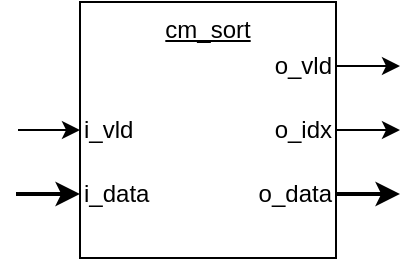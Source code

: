 <mxfile version="21.6.5" type="device">
  <diagram name="Page-1" id="hbk3G82xcq_aO88PHi2Z">
    <mxGraphModel dx="277" dy="419" grid="1" gridSize="8" guides="1" tooltips="1" connect="1" arrows="1" fold="1" page="1" pageScale="1" pageWidth="2560" pageHeight="1440" math="0" shadow="0">
      <root>
        <mxCell id="0" />
        <mxCell id="1" parent="0" />
        <mxCell id="T4b2zqATLYc1FD9dL-10-1" value="cm_sort" style="rounded=0;whiteSpace=wrap;html=1;verticalAlign=top;fontStyle=4" parent="1" vertex="1">
          <mxGeometry x="64" y="32" width="128" height="128" as="geometry" />
        </mxCell>
        <mxCell id="T4b2zqATLYc1FD9dL-10-3" style="edgeStyle=orthogonalEdgeStyle;rounded=0;orthogonalLoop=1;jettySize=auto;html=1;entryX=0;entryY=0.5;entryDx=0;entryDy=0;strokeWidth=1;startArrow=none;startFill=0;" parent="1" target="T4b2zqATLYc1FD9dL-10-4" edge="1">
          <mxGeometry relative="1" as="geometry">
            <mxPoint x="33" y="96" as="sourcePoint" />
          </mxGeometry>
        </mxCell>
        <mxCell id="T4b2zqATLYc1FD9dL-10-4" value="i_vld" style="text;html=1;strokeColor=none;fillColor=none;align=left;verticalAlign=middle;whiteSpace=wrap;rounded=0;" parent="1" vertex="1">
          <mxGeometry x="64" y="80" width="64" height="32" as="geometry" />
        </mxCell>
        <mxCell id="T4b2zqATLYc1FD9dL-10-5" style="edgeStyle=orthogonalEdgeStyle;rounded=0;orthogonalLoop=1;jettySize=auto;html=1;entryX=0;entryY=0.5;entryDx=0;entryDy=0;strokeWidth=2;" parent="1" target="T4b2zqATLYc1FD9dL-10-6" edge="1">
          <mxGeometry relative="1" as="geometry">
            <mxPoint x="32" y="128" as="sourcePoint" />
          </mxGeometry>
        </mxCell>
        <mxCell id="T4b2zqATLYc1FD9dL-10-6" value="i_data" style="text;html=1;strokeColor=none;fillColor=none;align=left;verticalAlign=middle;whiteSpace=wrap;rounded=0;" parent="1" vertex="1">
          <mxGeometry x="64" y="112" width="64" height="32" as="geometry" />
        </mxCell>
        <mxCell id="T4b2zqATLYc1FD9dL-10-7" style="edgeStyle=orthogonalEdgeStyle;rounded=0;orthogonalLoop=1;jettySize=auto;html=1;exitX=1;exitY=0.5;exitDx=0;exitDy=0;strokeWidth=1;startArrow=none;startFill=0;" parent="1" source="T4b2zqATLYc1FD9dL-10-8" edge="1">
          <mxGeometry relative="1" as="geometry">
            <mxPoint x="64" y="63.848" as="sourcePoint" />
            <mxPoint x="224" y="64" as="targetPoint" />
          </mxGeometry>
        </mxCell>
        <mxCell id="T4b2zqATLYc1FD9dL-10-8" value="o_vld" style="text;html=1;strokeColor=none;fillColor=none;align=right;verticalAlign=middle;whiteSpace=wrap;rounded=0;" parent="1" vertex="1">
          <mxGeometry x="128" y="48" width="64" height="32" as="geometry" />
        </mxCell>
        <mxCell id="T4b2zqATLYc1FD9dL-10-9" style="edgeStyle=orthogonalEdgeStyle;rounded=0;orthogonalLoop=1;jettySize=auto;html=1;exitX=1;exitY=0.5;exitDx=0;exitDy=0;strokeWidth=2;" parent="1" source="T4b2zqATLYc1FD9dL-10-10" edge="1">
          <mxGeometry relative="1" as="geometry">
            <mxPoint x="224" y="128" as="targetPoint" />
          </mxGeometry>
        </mxCell>
        <mxCell id="T4b2zqATLYc1FD9dL-10-10" value="o_data" style="text;html=1;strokeColor=none;fillColor=none;align=right;verticalAlign=middle;whiteSpace=wrap;rounded=0;" parent="1" vertex="1">
          <mxGeometry x="128" y="112" width="64" height="32" as="geometry" />
        </mxCell>
        <mxCell id="JdvtcVSZ0L4bauQpYiAW-1" style="edgeStyle=orthogonalEdgeStyle;rounded=0;orthogonalLoop=1;jettySize=auto;html=1;exitX=1;exitY=0.5;exitDx=0;exitDy=0;strokeWidth=1;startArrow=none;startFill=0;" edge="1" parent="1" source="JdvtcVSZ0L4bauQpYiAW-2">
          <mxGeometry relative="1" as="geometry">
            <mxPoint x="64" y="95.848" as="sourcePoint" />
            <mxPoint x="224" y="96" as="targetPoint" />
          </mxGeometry>
        </mxCell>
        <mxCell id="JdvtcVSZ0L4bauQpYiAW-2" value="o_idx" style="text;html=1;strokeColor=none;fillColor=none;align=right;verticalAlign=middle;whiteSpace=wrap;rounded=0;" vertex="1" parent="1">
          <mxGeometry x="128" y="80" width="64" height="32" as="geometry" />
        </mxCell>
      </root>
    </mxGraphModel>
  </diagram>
</mxfile>
